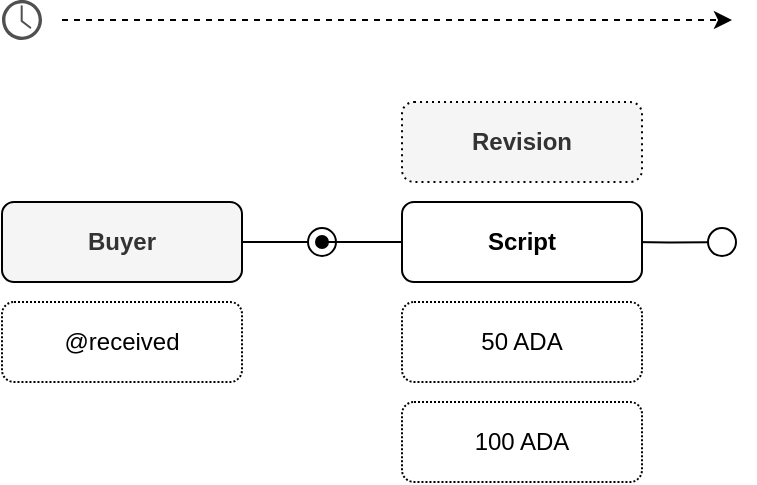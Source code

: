 <mxfile version="22.1.2" type="device">
  <diagram name="Page-1" id="28RS8B7s2kvooTIyucpQ">
    <mxGraphModel dx="683" dy="380" grid="1" gridSize="10" guides="1" tooltips="1" connect="1" arrows="1" fold="1" page="1" pageScale="1" pageWidth="850" pageHeight="1100" math="0" shadow="0">
      <root>
        <mxCell id="0" />
        <mxCell id="1" parent="0" />
        <mxCell id="vXYfNNmiC7V8413unsZj-1" value="&lt;b&gt;Revision&lt;/b&gt;" style="rounded=1;whiteSpace=wrap;html=1;fillColor=#f5f5f5;strokeColor=#000000;fontColor=#333333;dashed=1;dashPattern=1 2;strokeWidth=1;" parent="1" vertex="1">
          <mxGeometry x="360" y="801" width="120" height="40" as="geometry" />
        </mxCell>
        <mxCell id="vXYfNNmiC7V8413unsZj-15" style="edgeStyle=orthogonalEdgeStyle;rounded=0;orthogonalLoop=1;jettySize=auto;html=1;exitX=1;exitY=0.5;exitDx=0;exitDy=0;endArrow=circle;endFill=0;strokeColor=#000000;" parent="1" edge="1">
          <mxGeometry relative="1" as="geometry">
            <mxPoint x="328" y="871" as="targetPoint" />
            <mxPoint x="278" y="871" as="sourcePoint" />
          </mxGeometry>
        </mxCell>
        <mxCell id="vXYfNNmiC7V8413unsZj-3" value="&lt;b&gt;Buyer&lt;br&gt;&lt;/b&gt;" style="rounded=1;whiteSpace=wrap;html=1;fillColor=#f5f5f5;strokeColor=#000000;fontColor=#333333;" parent="1" vertex="1">
          <mxGeometry x="160" y="851" width="120" height="40" as="geometry" />
        </mxCell>
        <mxCell id="vXYfNNmiC7V8413unsZj-4" style="edgeStyle=orthogonalEdgeStyle;rounded=0;orthogonalLoop=1;jettySize=auto;html=1;exitX=1;exitY=0.5;exitDx=0;exitDy=0;entryX=0;entryY=0.5;entryDx=0;entryDy=0;endArrow=classicThin;endFill=1;strokeColor=#000000;" parent="1" source="vXYfNNmiC7V8413unsZj-7" edge="1">
          <mxGeometry relative="1" as="geometry">
            <mxPoint x="400" y="871" as="targetPoint" />
            <Array as="points">
              <mxPoint x="380" y="871" />
              <mxPoint x="380" y="871" />
            </Array>
          </mxGeometry>
        </mxCell>
        <mxCell id="vXYfNNmiC7V8413unsZj-6" style="edgeStyle=orthogonalEdgeStyle;rounded=0;orthogonalLoop=1;jettySize=auto;html=1;exitX=1;exitY=0.5;exitDx=0;exitDy=0;endArrow=circle;endFill=0;strokeColor=#000000;" parent="1" edge="1">
          <mxGeometry relative="1" as="geometry">
            <mxPoint x="528" y="871" as="targetPoint" />
            <mxPoint x="458" y="870.71" as="sourcePoint" />
          </mxGeometry>
        </mxCell>
        <mxCell id="vXYfNNmiC7V8413unsZj-16" style="edgeStyle=orthogonalEdgeStyle;rounded=0;orthogonalLoop=1;jettySize=auto;html=1;exitX=0;exitY=0.5;exitDx=0;exitDy=0;endArrow=oval;endFill=1;strokeColor=#000000;" parent="1" source="vXYfNNmiC7V8413unsZj-7" edge="1">
          <mxGeometry relative="1" as="geometry">
            <mxPoint x="320" y="871" as="targetPoint" />
          </mxGeometry>
        </mxCell>
        <mxCell id="vXYfNNmiC7V8413unsZj-7" value="&lt;b&gt;Script&lt;/b&gt;" style="rounded=1;whiteSpace=wrap;html=1;strokeColor=#000000;" parent="1" vertex="1">
          <mxGeometry x="360" y="851" width="120" height="40" as="geometry" />
        </mxCell>
        <mxCell id="vXYfNNmiC7V8413unsZj-8" style="edgeStyle=orthogonalEdgeStyle;rounded=0;orthogonalLoop=1;jettySize=auto;html=1;exitX=0.5;exitY=1;exitDx=0;exitDy=0;strokeColor=#000000;" parent="1" source="vXYfNNmiC7V8413unsZj-1" target="vXYfNNmiC7V8413unsZj-1" edge="1">
          <mxGeometry relative="1" as="geometry" />
        </mxCell>
        <mxCell id="vXYfNNmiC7V8413unsZj-9" value="" style="endArrow=classic;html=1;rounded=0;dashed=1;" parent="1" edge="1">
          <mxGeometry width="50" height="50" relative="1" as="geometry">
            <mxPoint x="190" y="760" as="sourcePoint" />
            <mxPoint x="525" y="760" as="targetPoint" />
          </mxGeometry>
        </mxCell>
        <mxCell id="vXYfNNmiC7V8413unsZj-10" value="" style="sketch=0;pointerEvents=1;shadow=0;dashed=0;html=1;strokeColor=none;fillColor=#505050;labelPosition=center;verticalLabelPosition=bottom;verticalAlign=top;outlineConnect=0;align=center;shape=mxgraph.office.concepts.clock;" parent="1" vertex="1">
          <mxGeometry x="160" y="750" width="20" height="20" as="geometry" />
        </mxCell>
        <mxCell id="vXYfNNmiC7V8413unsZj-11" value="@received" style="rounded=1;whiteSpace=wrap;html=1;dashed=1;dashPattern=1 1;strokeWidth=1;strokeColor=#000000;" parent="1" vertex="1">
          <mxGeometry x="160" y="901" width="120" height="40" as="geometry" />
        </mxCell>
        <mxCell id="vXYfNNmiC7V8413unsZj-12" value="100 ADA" style="rounded=1;whiteSpace=wrap;html=1;dashed=1;dashPattern=1 1;strokeWidth=1;strokeColor=#000000;" parent="1" vertex="1">
          <mxGeometry x="360" y="951" width="120" height="40" as="geometry" />
        </mxCell>
        <mxCell id="vXYfNNmiC7V8413unsZj-13" value="50 ADA" style="rounded=1;whiteSpace=wrap;html=1;dashed=1;dashPattern=1 1;strokeWidth=1;strokeColor=#000000;" parent="1" vertex="1">
          <mxGeometry x="360" y="901" width="120" height="40" as="geometry" />
        </mxCell>
      </root>
    </mxGraphModel>
  </diagram>
</mxfile>
